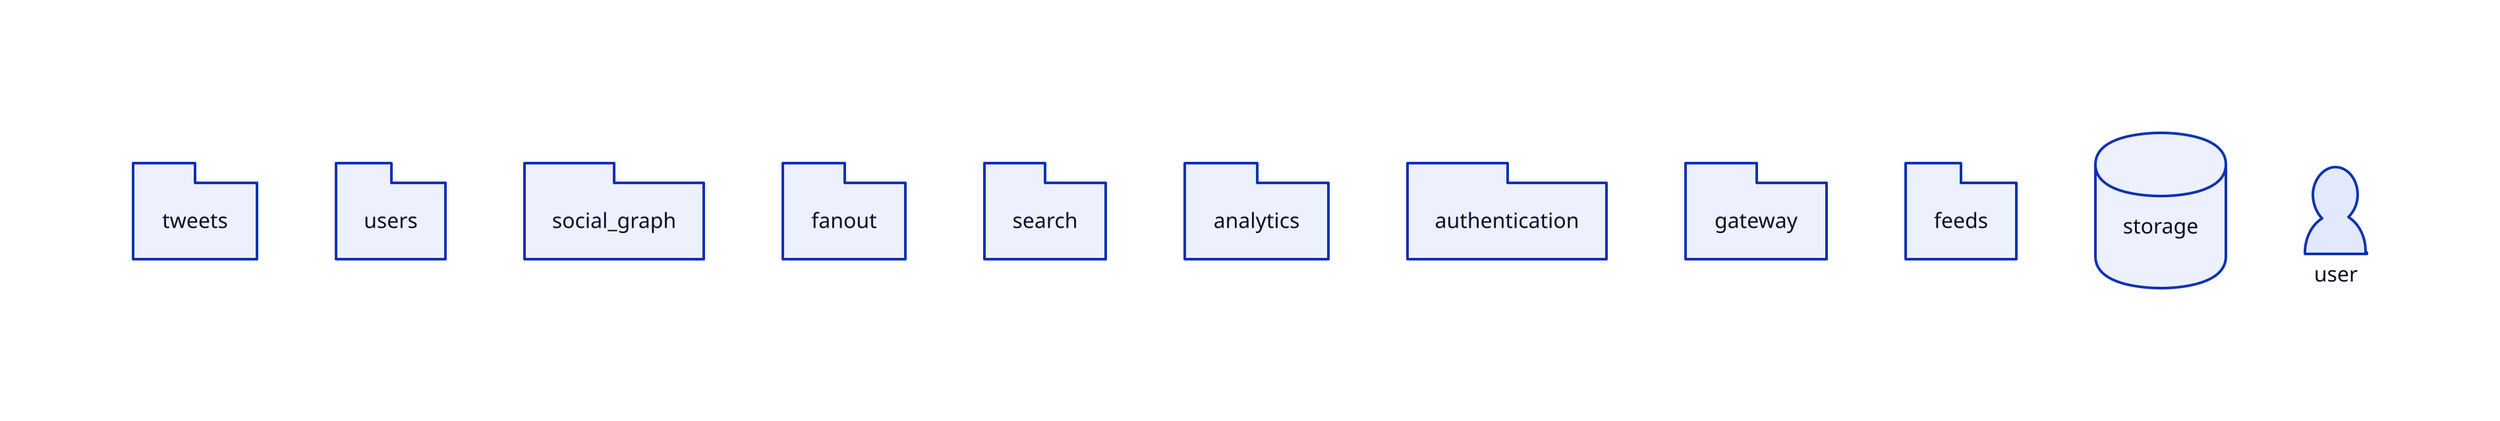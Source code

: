 # Tweet data
tweets

# User account data
users

# Keeps track of:
#   Who follows whomo
#   Who likes posts from whom
#   Tags associated with the likes and follows
social_graph

# Create currated feeds for users
fanout

# Allow searching for both services and for users
search

# Collects data on the how the system is run and used
analytics

# Authorize and authenticate users
authentication

# Provide public access to services that are relevant to the users
gateway

# Stores currated feeds for the users
feeds

*: {
  shape: package
}

storage: {
  shape: cylinder
}

user: {
  shape: person
  class: person
}
